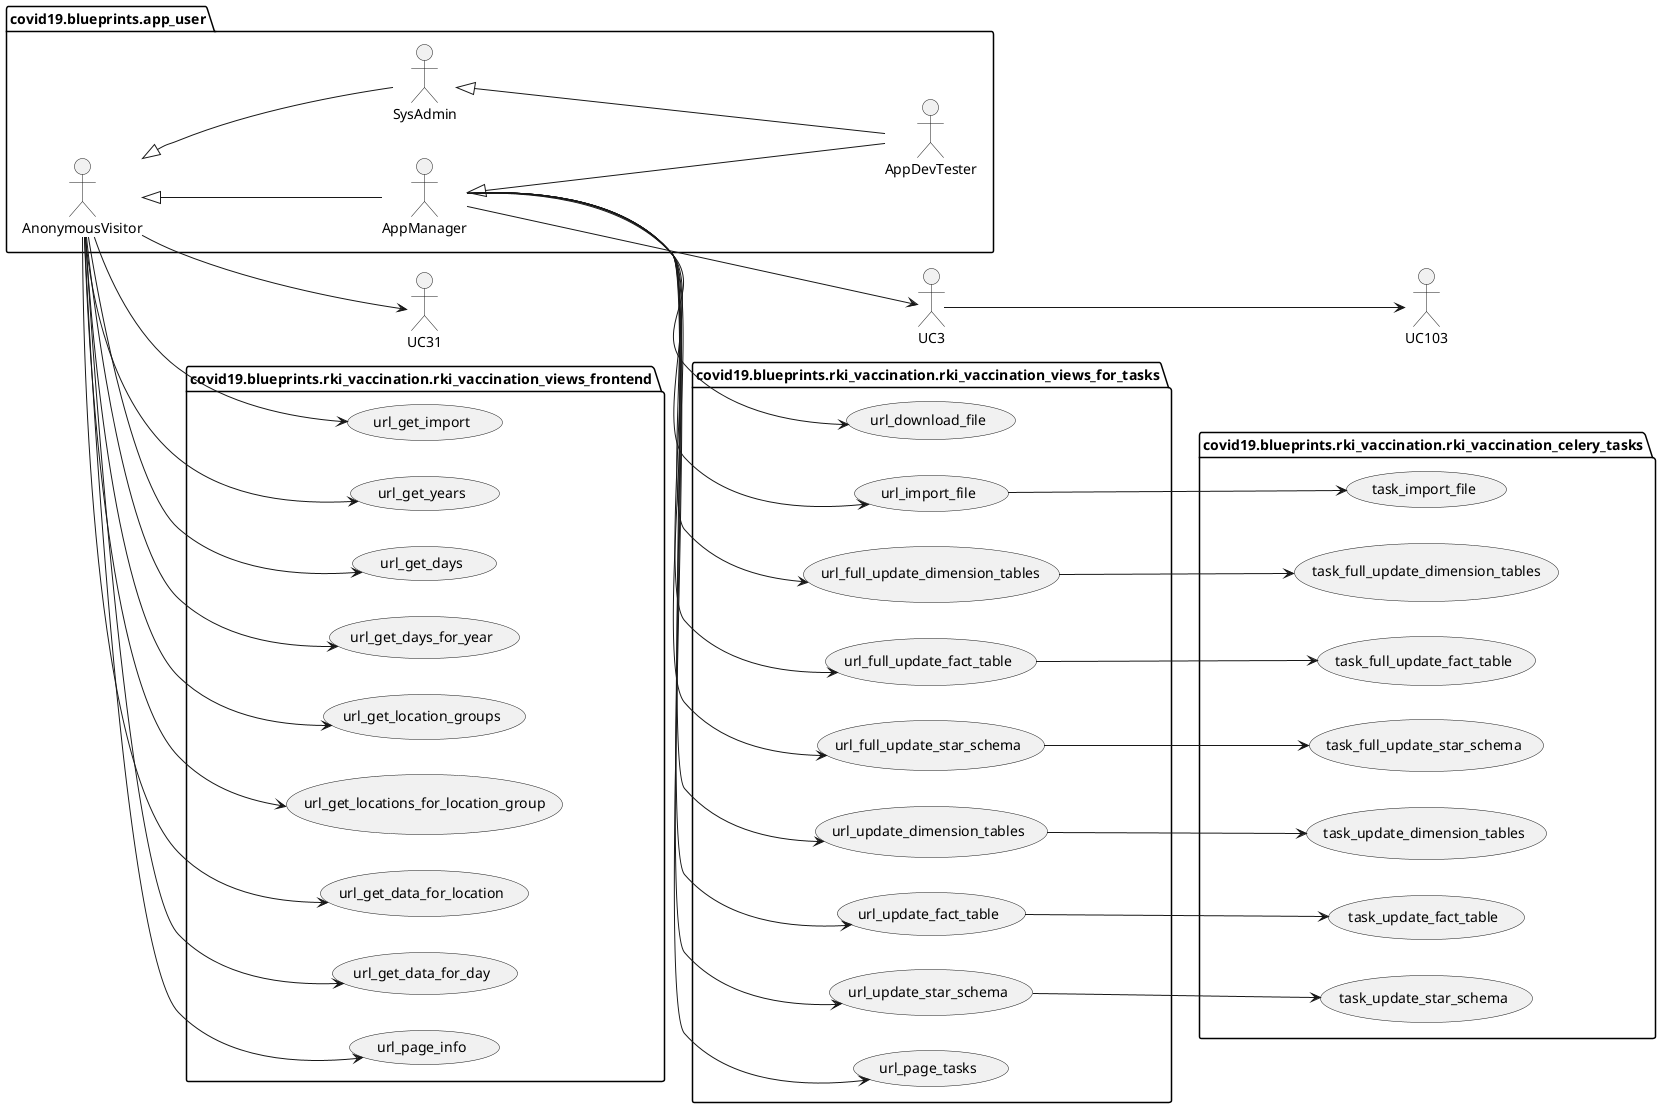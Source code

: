@startuml
left to right direction
package covid19.blueprints.app_user {
	actor AnonymousVisitor as vu
	actor AppManager as au
	actor SysAdmin as su
	actor AppDevTester as du
}
package covid19.blueprints.app_user {
	vu <|-- au
	vu <|-- su
	su <|-- du
	au <|-- du
}
package covid19.blueprints.rki_vaccination.rki_vaccination_views_frontend {
	usecase url_get_import as UC30
	usecase url_get_years as UC40
	usecase url_get_days as UC41
	usecase url_get_days_for_year as UC42
	usecase url_get_location_groups as UC43
	usecase url_get_locations_for_location_group as UC44
	usecase url_get_data_for_location as UC45
	usecase url_get_data_for_day as UC46
    usecase url_page_info as UC80
}
vu --> UC30
vu --> UC31
vu --> UC40
vu --> UC41
vu --> UC42
vu --> UC43
vu --> UC44
vu --> UC45
vu --> UC46
vu --> UC80
package covid19.blueprints.rki_vaccination.rki_vaccination_views_for_tasks {
	usecase url_download_file as UC1
	usecase url_import_file as UC2
	usecase url_full_update_dimension_tables as UC10
	usecase url_full_update_fact_table as UC11
	usecase url_full_update_star_schema as UC12
	usecase url_update_dimension_tables as UC20
	usecase url_update_fact_table as UC21
	usecase url_update_star_schema as UC22
    usecase url_page_tasks as UC81
}
au --> UC1
au --> UC2
au --> UC3
au --> UC10
au --> UC11
au --> UC12
au --> UC20
au --> UC21
au --> UC22
au --> UC81
package covid19.blueprints.rki_vaccination.rki_vaccination_celery_tasks {
	usecase task_import_file as UC102
	usecase task_full_update_dimension_tables as UC110
	usecase task_full_update_fact_table as UC111
	usecase task_full_update_star_schema as UC112
	usecase task_update_dimension_tables as UC120
	usecase task_update_fact_table as UC121
	usecase task_update_star_schema as UC122
}
UC2 --> UC102
UC3 --> UC103
UC10 --> UC110
UC11 --> UC111
UC12 --> UC112
UC20 --> UC120
UC21 --> UC121
UC22 --> UC122
@enduml
